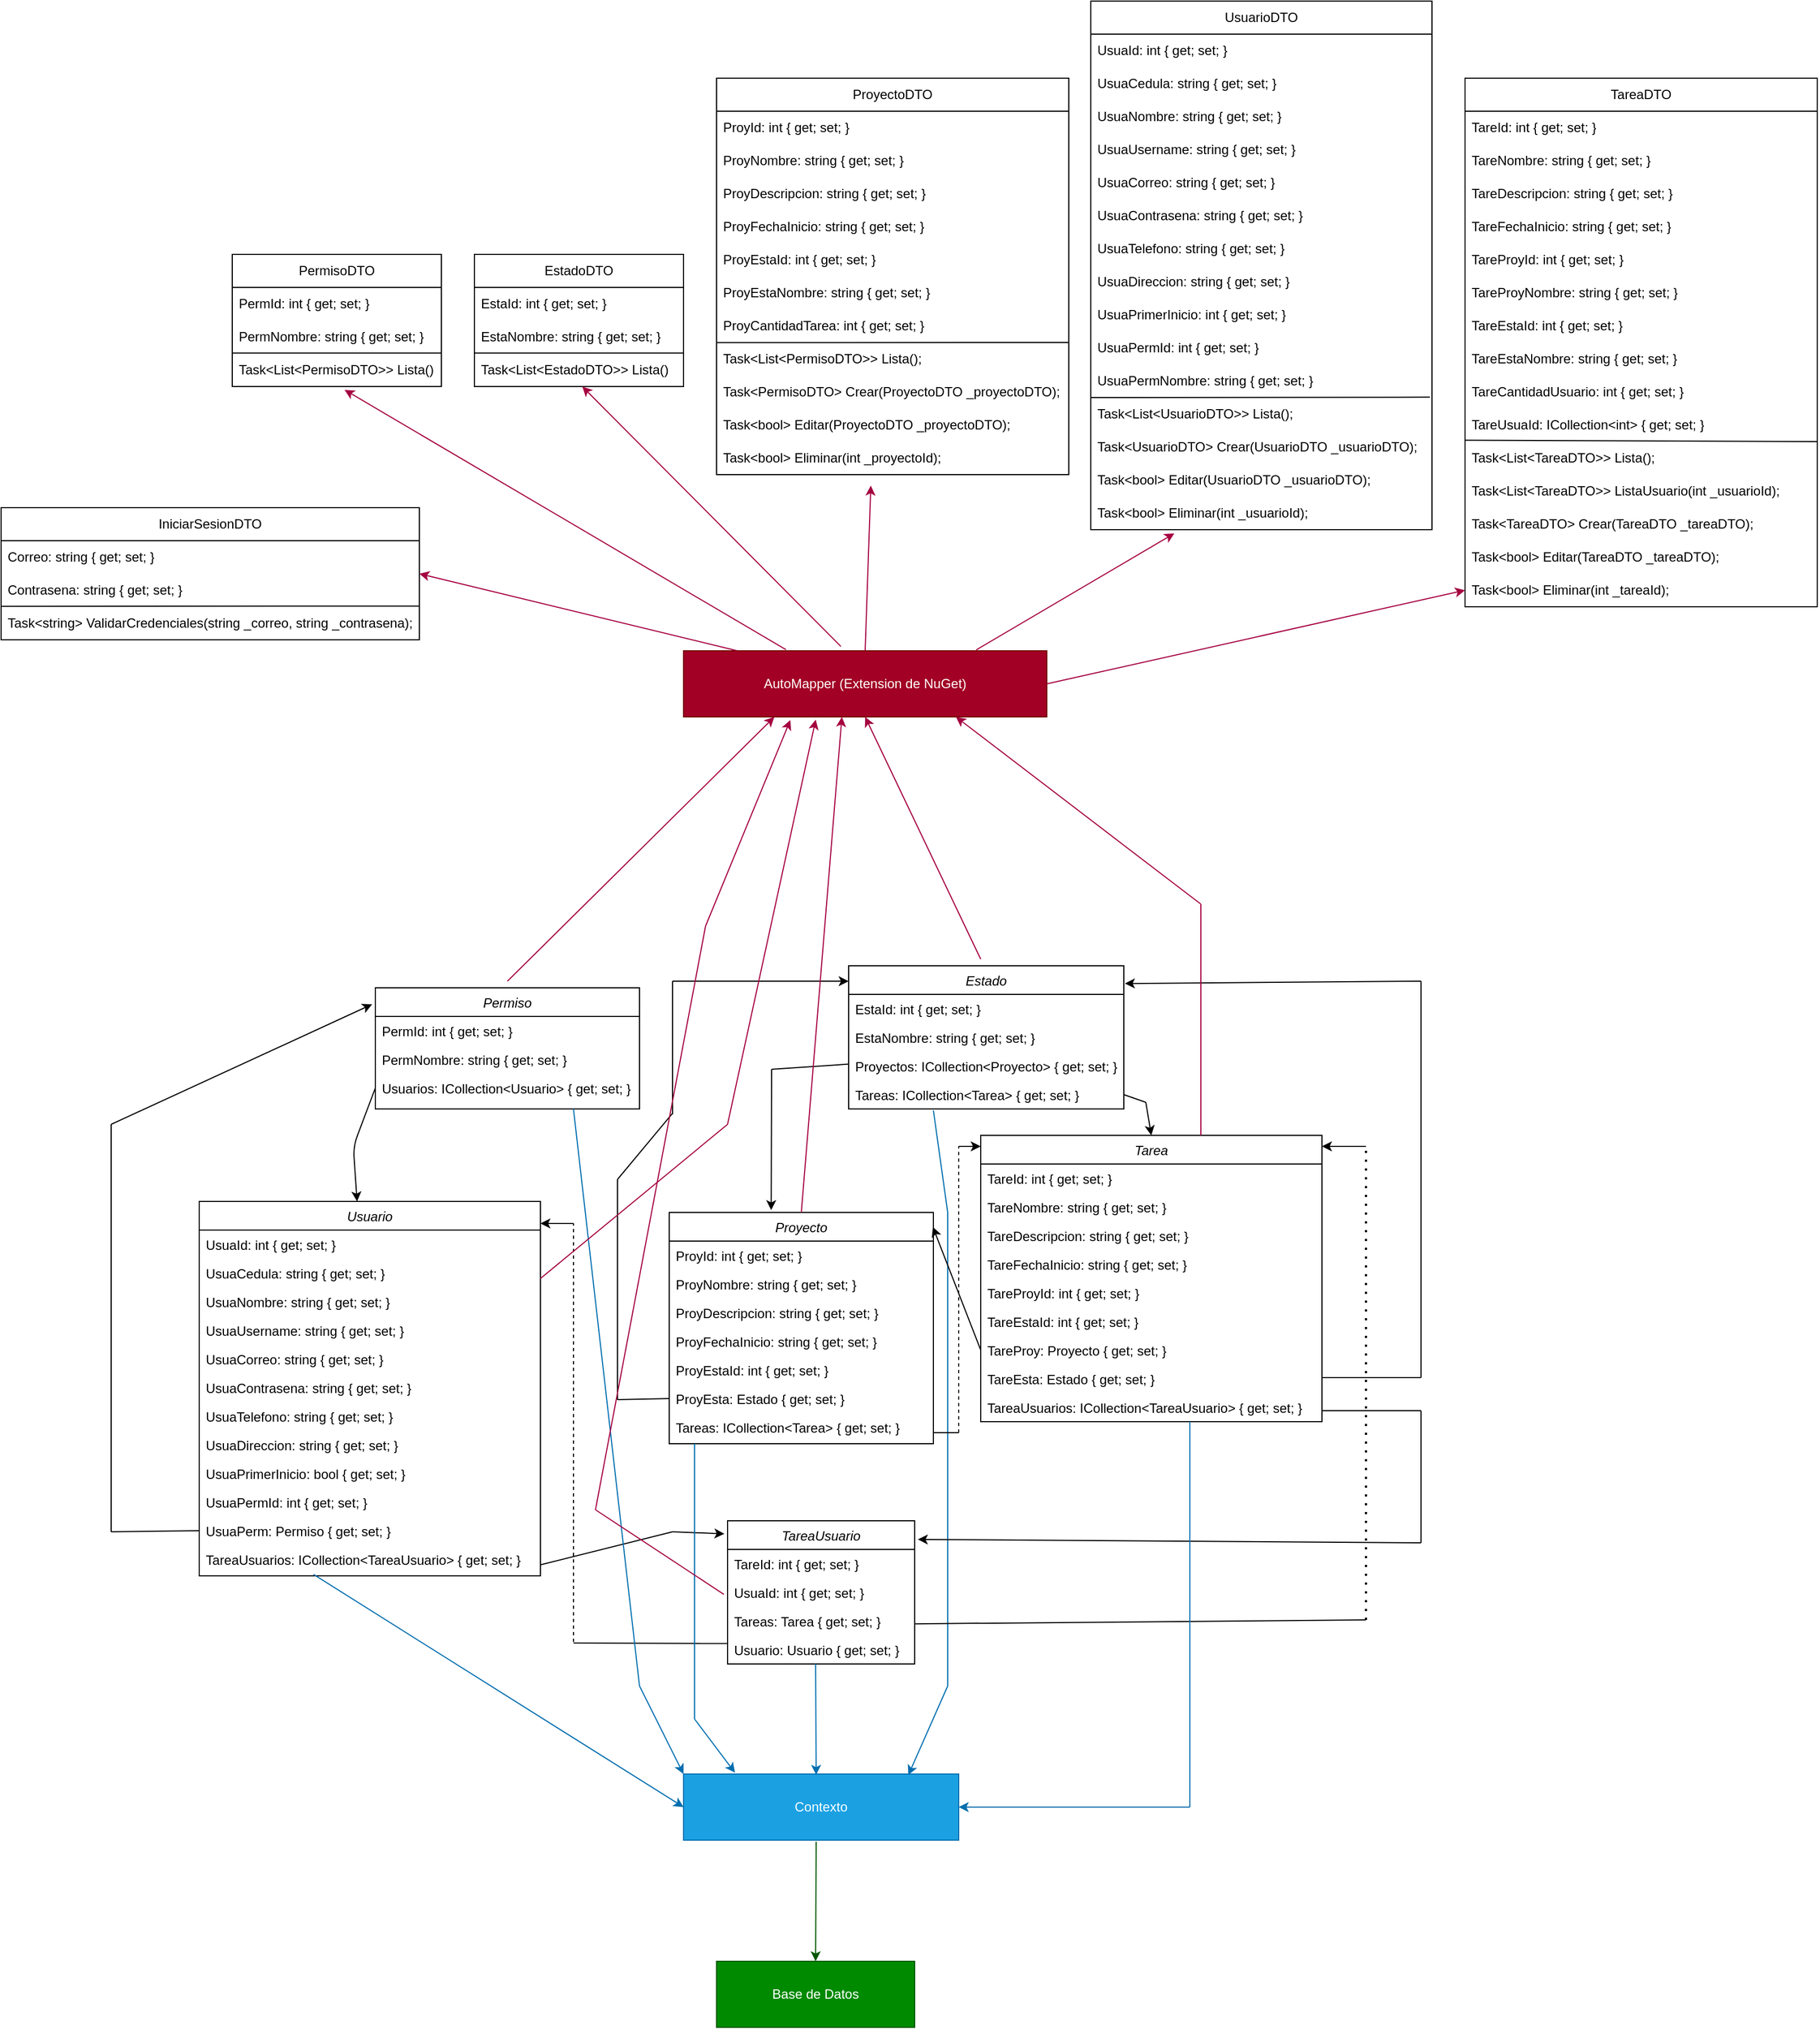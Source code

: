 <mxfile>
    <diagram id="C5RBs43oDa-KdzZeNtuy" name="Page-1">
        <mxGraphModel dx="2417" dy="2743" grid="1" gridSize="10" guides="1" tooltips="1" connect="1" arrows="1" fold="1" page="1" pageScale="1" pageWidth="827" pageHeight="1169" math="0" shadow="0">
            <root>
                <mxCell id="WIyWlLk6GJQsqaUBKTNV-0"/>
                <mxCell id="WIyWlLk6GJQsqaUBKTNV-1" parent="WIyWlLk6GJQsqaUBKTNV-0"/>
                <mxCell id="zkfFHV4jXpPFQw0GAbJ--0" value="Usuario" style="swimlane;fontStyle=2;align=center;verticalAlign=top;childLayout=stackLayout;horizontal=1;startSize=26;horizontalStack=0;resizeParent=1;resizeLast=0;collapsible=1;marginBottom=0;rounded=0;shadow=0;strokeWidth=1;" parent="WIyWlLk6GJQsqaUBKTNV-1" vertex="1">
                    <mxGeometry x="160" y="110" width="310" height="340" as="geometry">
                        <mxRectangle x="230" y="140" width="160" height="26" as="alternateBounds"/>
                    </mxGeometry>
                </mxCell>
                <mxCell id="zkfFHV4jXpPFQw0GAbJ--1" value="UsuaId: int { get; set; }" style="text;align=left;verticalAlign=top;spacingLeft=4;spacingRight=4;overflow=hidden;rotatable=0;points=[[0,0.5],[1,0.5]];portConstraint=eastwest;" parent="zkfFHV4jXpPFQw0GAbJ--0" vertex="1">
                    <mxGeometry y="26" width="310" height="26" as="geometry"/>
                </mxCell>
                <mxCell id="zkfFHV4jXpPFQw0GAbJ--3" value="UsuaCedula: string { get; set; }" style="text;align=left;verticalAlign=top;spacingLeft=4;spacingRight=4;overflow=hidden;rotatable=0;points=[[0,0.5],[1,0.5]];portConstraint=eastwest;rounded=0;shadow=0;html=0;" parent="zkfFHV4jXpPFQw0GAbJ--0" vertex="1">
                    <mxGeometry y="52" width="310" height="26" as="geometry"/>
                </mxCell>
                <mxCell id="zkfFHV4jXpPFQw0GAbJ--2" value="UsuaNombre: string { get; set; }" style="text;align=left;verticalAlign=top;spacingLeft=4;spacingRight=4;overflow=hidden;rotatable=0;points=[[0,0.5],[1,0.5]];portConstraint=eastwest;rounded=0;shadow=0;html=0;" parent="zkfFHV4jXpPFQw0GAbJ--0" vertex="1">
                    <mxGeometry y="78" width="310" height="26" as="geometry"/>
                </mxCell>
                <mxCell id="cgfLAunjBl5AqcfW7Ivh-0" value="UsuaUsername: string { get; set; }" style="text;align=left;verticalAlign=top;spacingLeft=4;spacingRight=4;overflow=hidden;rotatable=0;points=[[0,0.5],[1,0.5]];portConstraint=eastwest;rounded=0;shadow=0;html=0;" parent="zkfFHV4jXpPFQw0GAbJ--0" vertex="1">
                    <mxGeometry y="104" width="310" height="26" as="geometry"/>
                </mxCell>
                <mxCell id="cgfLAunjBl5AqcfW7Ivh-1" value="UsuaCorreo: string { get; set; }" style="text;align=left;verticalAlign=top;spacingLeft=4;spacingRight=4;overflow=hidden;rotatable=0;points=[[0,0.5],[1,0.5]];portConstraint=eastwest;rounded=0;shadow=0;html=0;" parent="zkfFHV4jXpPFQw0GAbJ--0" vertex="1">
                    <mxGeometry y="130" width="310" height="26" as="geometry"/>
                </mxCell>
                <mxCell id="cgfLAunjBl5AqcfW7Ivh-2" value="UsuaContrasena: string { get; set; }" style="text;align=left;verticalAlign=top;spacingLeft=4;spacingRight=4;overflow=hidden;rotatable=0;points=[[0,0.5],[1,0.5]];portConstraint=eastwest;rounded=0;shadow=0;html=0;" parent="zkfFHV4jXpPFQw0GAbJ--0" vertex="1">
                    <mxGeometry y="156" width="310" height="26" as="geometry"/>
                </mxCell>
                <mxCell id="cgfLAunjBl5AqcfW7Ivh-3" value="UsuaTelefono: string { get; set; }" style="text;align=left;verticalAlign=top;spacingLeft=4;spacingRight=4;overflow=hidden;rotatable=0;points=[[0,0.5],[1,0.5]];portConstraint=eastwest;rounded=0;shadow=0;html=0;" parent="zkfFHV4jXpPFQw0GAbJ--0" vertex="1">
                    <mxGeometry y="182" width="310" height="26" as="geometry"/>
                </mxCell>
                <mxCell id="cgfLAunjBl5AqcfW7Ivh-4" value="UsuaDireccion: string { get; set; }" style="text;align=left;verticalAlign=top;spacingLeft=4;spacingRight=4;overflow=hidden;rotatable=0;points=[[0,0.5],[1,0.5]];portConstraint=eastwest;rounded=0;shadow=0;html=0;" parent="zkfFHV4jXpPFQw0GAbJ--0" vertex="1">
                    <mxGeometry y="208" width="310" height="26" as="geometry"/>
                </mxCell>
                <mxCell id="cgfLAunjBl5AqcfW7Ivh-5" value="UsuaPrimerInicio: bool { get; set; }" style="text;align=left;verticalAlign=top;spacingLeft=4;spacingRight=4;overflow=hidden;rotatable=0;points=[[0,0.5],[1,0.5]];portConstraint=eastwest;rounded=0;shadow=0;html=0;" parent="zkfFHV4jXpPFQw0GAbJ--0" vertex="1">
                    <mxGeometry y="234" width="310" height="26" as="geometry"/>
                </mxCell>
                <mxCell id="cgfLAunjBl5AqcfW7Ivh-6" value="UsuaPermId: int { get; set; }" style="text;align=left;verticalAlign=top;spacingLeft=4;spacingRight=4;overflow=hidden;rotatable=0;points=[[0,0.5],[1,0.5]];portConstraint=eastwest;rounded=0;shadow=0;html=0;" parent="zkfFHV4jXpPFQw0GAbJ--0" vertex="1">
                    <mxGeometry y="260" width="310" height="26" as="geometry"/>
                </mxCell>
                <mxCell id="cgfLAunjBl5AqcfW7Ivh-7" value="UsuaPerm: Permiso { get; set; }" style="text;align=left;verticalAlign=top;spacingLeft=4;spacingRight=4;overflow=hidden;rotatable=0;points=[[0,0.5],[1,0.5]];portConstraint=eastwest;rounded=0;shadow=0;html=0;" parent="zkfFHV4jXpPFQw0GAbJ--0" vertex="1">
                    <mxGeometry y="286" width="310" height="26" as="geometry"/>
                </mxCell>
                <mxCell id="cgfLAunjBl5AqcfW7Ivh-8" value="TareaUsuarios: ICollection&lt;TareaUsuario&gt; { get; set; }" style="text;align=left;verticalAlign=top;spacingLeft=4;spacingRight=4;overflow=hidden;rotatable=0;points=[[0,0.5],[1,0.5]];portConstraint=eastwest;rounded=0;shadow=0;html=0;" parent="zkfFHV4jXpPFQw0GAbJ--0" vertex="1">
                    <mxGeometry y="312" width="310" height="26" as="geometry"/>
                </mxCell>
                <mxCell id="cgfLAunjBl5AqcfW7Ivh-11" value="Permiso" style="swimlane;fontStyle=2;align=center;verticalAlign=top;childLayout=stackLayout;horizontal=1;startSize=26;horizontalStack=0;resizeParent=1;resizeLast=0;collapsible=1;marginBottom=0;rounded=0;shadow=0;strokeWidth=1;" parent="WIyWlLk6GJQsqaUBKTNV-1" vertex="1">
                    <mxGeometry x="320" y="-84" width="240" height="110" as="geometry">
                        <mxRectangle x="230" y="140" width="160" height="26" as="alternateBounds"/>
                    </mxGeometry>
                </mxCell>
                <mxCell id="cgfLAunjBl5AqcfW7Ivh-12" value="PermId: int { get; set; }" style="text;align=left;verticalAlign=top;spacingLeft=4;spacingRight=4;overflow=hidden;rotatable=0;points=[[0,0.5],[1,0.5]];portConstraint=eastwest;" parent="cgfLAunjBl5AqcfW7Ivh-11" vertex="1">
                    <mxGeometry y="26" width="240" height="26" as="geometry"/>
                </mxCell>
                <mxCell id="cgfLAunjBl5AqcfW7Ivh-14" value="PermNombre: string { get; set; }" style="text;align=left;verticalAlign=top;spacingLeft=4;spacingRight=4;overflow=hidden;rotatable=0;points=[[0,0.5],[1,0.5]];portConstraint=eastwest;rounded=0;shadow=0;html=0;" parent="cgfLAunjBl5AqcfW7Ivh-11" vertex="1">
                    <mxGeometry y="52" width="240" height="26" as="geometry"/>
                </mxCell>
                <mxCell id="cgfLAunjBl5AqcfW7Ivh-43" value="Usuarios: ICollection&lt;Usuario&gt; { get; set; }" style="text;align=left;verticalAlign=top;spacingLeft=4;spacingRight=4;overflow=hidden;rotatable=0;points=[[0,0.5],[1,0.5]];portConstraint=eastwest;rounded=0;shadow=0;html=0;" parent="cgfLAunjBl5AqcfW7Ivh-11" vertex="1">
                    <mxGeometry y="78" width="240" height="26" as="geometry"/>
                </mxCell>
                <mxCell id="cgfLAunjBl5AqcfW7Ivh-39" value="Estado&#10;" style="swimlane;fontStyle=2;align=center;verticalAlign=top;childLayout=stackLayout;horizontal=1;startSize=26;horizontalStack=0;resizeParent=1;resizeLast=0;collapsible=1;marginBottom=0;rounded=0;shadow=0;strokeWidth=1;" parent="WIyWlLk6GJQsqaUBKTNV-1" vertex="1">
                    <mxGeometry x="750" y="-104" width="250" height="130" as="geometry">
                        <mxRectangle x="230" y="140" width="160" height="26" as="alternateBounds"/>
                    </mxGeometry>
                </mxCell>
                <mxCell id="cgfLAunjBl5AqcfW7Ivh-40" value="EstaId: int { get; set; }" style="text;align=left;verticalAlign=top;spacingLeft=4;spacingRight=4;overflow=hidden;rotatable=0;points=[[0,0.5],[1,0.5]];portConstraint=eastwest;" parent="cgfLAunjBl5AqcfW7Ivh-39" vertex="1">
                    <mxGeometry y="26" width="250" height="26" as="geometry"/>
                </mxCell>
                <mxCell id="cgfLAunjBl5AqcfW7Ivh-41" value="EstaNombre: string { get; set; }" style="text;align=left;verticalAlign=top;spacingLeft=4;spacingRight=4;overflow=hidden;rotatable=0;points=[[0,0.5],[1,0.5]];portConstraint=eastwest;rounded=0;shadow=0;html=0;" parent="cgfLAunjBl5AqcfW7Ivh-39" vertex="1">
                    <mxGeometry y="52" width="250" height="26" as="geometry"/>
                </mxCell>
                <mxCell id="cgfLAunjBl5AqcfW7Ivh-44" value="Proyectos: ICollection&lt;Proyecto&gt; { get; set; }" style="text;align=left;verticalAlign=top;spacingLeft=4;spacingRight=4;overflow=hidden;rotatable=0;points=[[0,0.5],[1,0.5]];portConstraint=eastwest;rounded=0;shadow=0;html=0;" parent="cgfLAunjBl5AqcfW7Ivh-39" vertex="1">
                    <mxGeometry y="78" width="250" height="26" as="geometry"/>
                </mxCell>
                <mxCell id="cgfLAunjBl5AqcfW7Ivh-45" value="Tareas: ICollection&lt;Tarea&gt; { get; set; }" style="text;align=left;verticalAlign=top;spacingLeft=4;spacingRight=4;overflow=hidden;rotatable=0;points=[[0,0.5],[1,0.5]];portConstraint=eastwest;rounded=0;shadow=0;html=0;" parent="cgfLAunjBl5AqcfW7Ivh-39" vertex="1">
                    <mxGeometry y="104" width="250" height="26" as="geometry"/>
                </mxCell>
                <mxCell id="cgfLAunjBl5AqcfW7Ivh-46" value="Proyecto" style="swimlane;fontStyle=2;align=center;verticalAlign=top;childLayout=stackLayout;horizontal=1;startSize=26;horizontalStack=0;resizeParent=1;resizeLast=0;collapsible=1;marginBottom=0;rounded=0;shadow=0;strokeWidth=1;" parent="WIyWlLk6GJQsqaUBKTNV-1" vertex="1">
                    <mxGeometry x="587" y="120" width="240" height="210" as="geometry">
                        <mxRectangle x="230" y="140" width="160" height="26" as="alternateBounds"/>
                    </mxGeometry>
                </mxCell>
                <mxCell id="57" value="" style="endArrow=none;html=1;fillColor=#1ba1e2;strokeColor=#006EAF;" edge="1" parent="cgfLAunjBl5AqcfW7Ivh-46">
                    <mxGeometry width="50" height="50" relative="1" as="geometry">
                        <mxPoint x="253" y="430" as="sourcePoint"/>
                        <mxPoint x="253" as="targetPoint"/>
                    </mxGeometry>
                </mxCell>
                <mxCell id="cgfLAunjBl5AqcfW7Ivh-47" value="ProyId: int { get; set; }" style="text;align=left;verticalAlign=top;spacingLeft=4;spacingRight=4;overflow=hidden;rotatable=0;points=[[0,0.5],[1,0.5]];portConstraint=eastwest;" parent="cgfLAunjBl5AqcfW7Ivh-46" vertex="1">
                    <mxGeometry y="26" width="240" height="26" as="geometry"/>
                </mxCell>
                <mxCell id="cgfLAunjBl5AqcfW7Ivh-48" value="ProyNombre: string { get; set; }" style="text;align=left;verticalAlign=top;spacingLeft=4;spacingRight=4;overflow=hidden;rotatable=0;points=[[0,0.5],[1,0.5]];portConstraint=eastwest;rounded=0;shadow=0;html=0;" parent="cgfLAunjBl5AqcfW7Ivh-46" vertex="1">
                    <mxGeometry y="52" width="240" height="26" as="geometry"/>
                </mxCell>
                <mxCell id="cgfLAunjBl5AqcfW7Ivh-49" value="ProyDescripcion: string { get; set; }" style="text;align=left;verticalAlign=top;spacingLeft=4;spacingRight=4;overflow=hidden;rotatable=0;points=[[0,0.5],[1,0.5]];portConstraint=eastwest;rounded=0;shadow=0;html=0;" parent="cgfLAunjBl5AqcfW7Ivh-46" vertex="1">
                    <mxGeometry y="78" width="240" height="26" as="geometry"/>
                </mxCell>
                <mxCell id="cgfLAunjBl5AqcfW7Ivh-50" value="ProyFechaInicio: string { get; set; }" style="text;align=left;verticalAlign=top;spacingLeft=4;spacingRight=4;overflow=hidden;rotatable=0;points=[[0,0.5],[1,0.5]];portConstraint=eastwest;rounded=0;shadow=0;html=0;" parent="cgfLAunjBl5AqcfW7Ivh-46" vertex="1">
                    <mxGeometry y="104" width="240" height="26" as="geometry"/>
                </mxCell>
                <mxCell id="cgfLAunjBl5AqcfW7Ivh-51" value="ProyEstaId: int { get; set; }" style="text;align=left;verticalAlign=top;spacingLeft=4;spacingRight=4;overflow=hidden;rotatable=0;points=[[0,0.5],[1,0.5]];portConstraint=eastwest;rounded=0;shadow=0;html=0;" parent="cgfLAunjBl5AqcfW7Ivh-46" vertex="1">
                    <mxGeometry y="130" width="240" height="26" as="geometry"/>
                </mxCell>
                <mxCell id="cgfLAunjBl5AqcfW7Ivh-60" value="ProyEsta: Estado { get; set; }" style="text;align=left;verticalAlign=top;spacingLeft=4;spacingRight=4;overflow=hidden;rotatable=0;points=[[0,0.5],[1,0.5]];portConstraint=eastwest;rounded=0;shadow=0;html=0;" parent="cgfLAunjBl5AqcfW7Ivh-46" vertex="1">
                    <mxGeometry y="156" width="240" height="26" as="geometry"/>
                </mxCell>
                <mxCell id="cgfLAunjBl5AqcfW7Ivh-61" value="Tareas: ICollection&lt;Tarea&gt; { get; set; }" style="text;align=left;verticalAlign=top;spacingLeft=4;spacingRight=4;overflow=hidden;rotatable=0;points=[[0,0.5],[1,0.5]];portConstraint=eastwest;rounded=0;shadow=0;html=0;" parent="cgfLAunjBl5AqcfW7Ivh-46" vertex="1">
                    <mxGeometry y="182" width="240" height="26" as="geometry"/>
                </mxCell>
                <mxCell id="cgfLAunjBl5AqcfW7Ivh-62" value="Tarea" style="swimlane;fontStyle=2;align=center;verticalAlign=top;childLayout=stackLayout;horizontal=1;startSize=26;horizontalStack=0;resizeParent=1;resizeLast=0;collapsible=1;marginBottom=0;rounded=0;shadow=0;strokeWidth=1;" parent="WIyWlLk6GJQsqaUBKTNV-1" vertex="1">
                    <mxGeometry x="870" y="50" width="310" height="260" as="geometry">
                        <mxRectangle x="230" y="140" width="160" height="26" as="alternateBounds"/>
                    </mxGeometry>
                </mxCell>
                <mxCell id="cgfLAunjBl5AqcfW7Ivh-63" value="TareId: int { get; set; }" style="text;align=left;verticalAlign=top;spacingLeft=4;spacingRight=4;overflow=hidden;rotatable=0;points=[[0,0.5],[1,0.5]];portConstraint=eastwest;" parent="cgfLAunjBl5AqcfW7Ivh-62" vertex="1">
                    <mxGeometry y="26" width="310" height="26" as="geometry"/>
                </mxCell>
                <mxCell id="cgfLAunjBl5AqcfW7Ivh-64" value="TareNombre: string { get; set; }" style="text;align=left;verticalAlign=top;spacingLeft=4;spacingRight=4;overflow=hidden;rotatable=0;points=[[0,0.5],[1,0.5]];portConstraint=eastwest;rounded=0;shadow=0;html=0;" parent="cgfLAunjBl5AqcfW7Ivh-62" vertex="1">
                    <mxGeometry y="52" width="310" height="26" as="geometry"/>
                </mxCell>
                <mxCell id="cgfLAunjBl5AqcfW7Ivh-65" value="TareDescripcion: string { get; set; }" style="text;align=left;verticalAlign=top;spacingLeft=4;spacingRight=4;overflow=hidden;rotatable=0;points=[[0,0.5],[1,0.5]];portConstraint=eastwest;rounded=0;shadow=0;html=0;" parent="cgfLAunjBl5AqcfW7Ivh-62" vertex="1">
                    <mxGeometry y="78" width="310" height="26" as="geometry"/>
                </mxCell>
                <mxCell id="cgfLAunjBl5AqcfW7Ivh-66" value="TareFechaInicio: string { get; set; }" style="text;align=left;verticalAlign=top;spacingLeft=4;spacingRight=4;overflow=hidden;rotatable=0;points=[[0,0.5],[1,0.5]];portConstraint=eastwest;rounded=0;shadow=0;html=0;" parent="cgfLAunjBl5AqcfW7Ivh-62" vertex="1">
                    <mxGeometry y="104" width="310" height="26" as="geometry"/>
                </mxCell>
                <mxCell id="cgfLAunjBl5AqcfW7Ivh-78" value="TareProyId: int { get; set; }" style="text;align=left;verticalAlign=top;spacingLeft=4;spacingRight=4;overflow=hidden;rotatable=0;points=[[0,0.5],[1,0.5]];portConstraint=eastwest;rounded=0;shadow=0;html=0;" parent="cgfLAunjBl5AqcfW7Ivh-62" vertex="1">
                    <mxGeometry y="130" width="310" height="26" as="geometry"/>
                </mxCell>
                <mxCell id="cgfLAunjBl5AqcfW7Ivh-67" value="TareEstaId: int { get; set; }" style="text;align=left;verticalAlign=top;spacingLeft=4;spacingRight=4;overflow=hidden;rotatable=0;points=[[0,0.5],[1,0.5]];portConstraint=eastwest;rounded=0;shadow=0;html=0;" parent="cgfLAunjBl5AqcfW7Ivh-62" vertex="1">
                    <mxGeometry y="156" width="310" height="26" as="geometry"/>
                </mxCell>
                <mxCell id="cgfLAunjBl5AqcfW7Ivh-68" value="TareProy: Proyecto { get; set; }" style="text;align=left;verticalAlign=top;spacingLeft=4;spacingRight=4;overflow=hidden;rotatable=0;points=[[0,0.5],[1,0.5]];portConstraint=eastwest;rounded=0;shadow=0;html=0;" parent="cgfLAunjBl5AqcfW7Ivh-62" vertex="1">
                    <mxGeometry y="182" width="310" height="26" as="geometry"/>
                </mxCell>
                <mxCell id="cgfLAunjBl5AqcfW7Ivh-79" value="TareEsta: Estado { get; set; }" style="text;align=left;verticalAlign=top;spacingLeft=4;spacingRight=4;overflow=hidden;rotatable=0;points=[[0,0.5],[1,0.5]];portConstraint=eastwest;rounded=0;shadow=0;html=0;" parent="cgfLAunjBl5AqcfW7Ivh-62" vertex="1">
                    <mxGeometry y="208" width="310" height="26" as="geometry"/>
                </mxCell>
                <mxCell id="cgfLAunjBl5AqcfW7Ivh-69" value="TareaUsuarios: ICollection&lt;TareaUsuario&gt; { get; set; }" style="text;align=left;verticalAlign=top;spacingLeft=4;spacingRight=4;overflow=hidden;rotatable=0;points=[[0,0.5],[1,0.5]];portConstraint=eastwest;rounded=0;shadow=0;html=0;" parent="cgfLAunjBl5AqcfW7Ivh-62" vertex="1">
                    <mxGeometry y="234" width="310" height="26" as="geometry"/>
                </mxCell>
                <mxCell id="0" value="TareaUsuario" style="swimlane;fontStyle=2;align=center;verticalAlign=top;childLayout=stackLayout;horizontal=1;startSize=26;horizontalStack=0;resizeParent=1;resizeLast=0;collapsible=1;marginBottom=0;rounded=0;shadow=0;strokeWidth=1;" parent="WIyWlLk6GJQsqaUBKTNV-1" vertex="1">
                    <mxGeometry x="640" y="400" width="170" height="130" as="geometry">
                        <mxRectangle x="230" y="140" width="160" height="26" as="alternateBounds"/>
                    </mxGeometry>
                </mxCell>
                <mxCell id="1" value="TareId: int { get; set; }" style="text;align=left;verticalAlign=top;spacingLeft=4;spacingRight=4;overflow=hidden;rotatable=0;points=[[0,0.5],[1,0.5]];portConstraint=eastwest;" parent="0" vertex="1">
                    <mxGeometry y="26" width="170" height="26" as="geometry"/>
                </mxCell>
                <mxCell id="2" value="UsuaId: int { get; set; }" style="text;align=left;verticalAlign=top;spacingLeft=4;spacingRight=4;overflow=hidden;rotatable=0;points=[[0,0.5],[1,0.5]];portConstraint=eastwest;rounded=0;shadow=0;html=0;" parent="0" vertex="1">
                    <mxGeometry y="52" width="170" height="26" as="geometry"/>
                </mxCell>
                <mxCell id="3" value="Tareas: Tarea { get; set; }" style="text;align=left;verticalAlign=top;spacingLeft=4;spacingRight=4;overflow=hidden;rotatable=0;points=[[0,0.5],[1,0.5]];portConstraint=eastwest;rounded=0;shadow=0;html=0;" parent="0" vertex="1">
                    <mxGeometry y="78" width="170" height="26" as="geometry"/>
                </mxCell>
                <mxCell id="4" value="Usuario: Usuario { get; set; }" style="text;align=left;verticalAlign=top;spacingLeft=4;spacingRight=4;overflow=hidden;rotatable=0;points=[[0,0.5],[1,0.5]];portConstraint=eastwest;rounded=0;shadow=0;html=0;" parent="0" vertex="1">
                    <mxGeometry y="104" width="170" height="26" as="geometry"/>
                </mxCell>
                <mxCell id="6" value="Contexto" style="rounded=0;whiteSpace=wrap;html=1;fillColor=#1ba1e2;fontColor=#ffffff;strokeColor=#006EAF;" vertex="1" parent="WIyWlLk6GJQsqaUBKTNV-1">
                    <mxGeometry x="600" y="630" width="250" height="60" as="geometry"/>
                </mxCell>
                <mxCell id="8" style="edgeStyle=none;html=1;entryX=-0.012;entryY=0.136;entryDx=0;entryDy=0;entryPerimeter=0;" edge="1" parent="WIyWlLk6GJQsqaUBKTNV-1" target="cgfLAunjBl5AqcfW7Ivh-11">
                    <mxGeometry relative="1" as="geometry">
                        <mxPoint x="90" y="409" as="targetPoint"/>
                        <mxPoint x="80" y="40" as="sourcePoint"/>
                    </mxGeometry>
                </mxCell>
                <mxCell id="9" value="" style="endArrow=none;html=1;" edge="1" parent="WIyWlLk6GJQsqaUBKTNV-1">
                    <mxGeometry width="50" height="50" relative="1" as="geometry">
                        <mxPoint x="80" y="410" as="sourcePoint"/>
                        <mxPoint x="80" y="40" as="targetPoint"/>
                    </mxGeometry>
                </mxCell>
                <mxCell id="10" value="" style="endArrow=none;html=1;entryX=0;entryY=0.5;entryDx=0;entryDy=0;" edge="1" parent="WIyWlLk6GJQsqaUBKTNV-1" target="cgfLAunjBl5AqcfW7Ivh-7">
                    <mxGeometry width="50" height="50" relative="1" as="geometry">
                        <mxPoint x="80" y="410" as="sourcePoint"/>
                        <mxPoint x="130" y="360" as="targetPoint"/>
                    </mxGeometry>
                </mxCell>
                <mxCell id="13" value="" style="endArrow=classic;html=1;" edge="1" parent="WIyWlLk6GJQsqaUBKTNV-1" target="zkfFHV4jXpPFQw0GAbJ--0">
                    <mxGeometry width="50" height="50" relative="1" as="geometry">
                        <mxPoint x="320" y="7" as="sourcePoint"/>
                        <mxPoint x="300" y="110" as="targetPoint"/>
                        <Array as="points">
                            <mxPoint x="300" y="60"/>
                        </Array>
                    </mxGeometry>
                </mxCell>
                <mxCell id="15" value="" style="endArrow=none;html=1;entryX=0;entryY=0.5;entryDx=0;entryDy=0;" edge="1" parent="WIyWlLk6GJQsqaUBKTNV-1" target="cgfLAunjBl5AqcfW7Ivh-60">
                    <mxGeometry width="50" height="50" relative="1" as="geometry">
                        <mxPoint x="540" y="290" as="sourcePoint"/>
                        <mxPoint x="580" y="290" as="targetPoint"/>
                    </mxGeometry>
                </mxCell>
                <mxCell id="16" value="" style="endArrow=none;html=1;" edge="1" parent="WIyWlLk6GJQsqaUBKTNV-1">
                    <mxGeometry width="50" height="50" relative="1" as="geometry">
                        <mxPoint x="540" y="290" as="sourcePoint"/>
                        <mxPoint x="540" y="90" as="targetPoint"/>
                    </mxGeometry>
                </mxCell>
                <mxCell id="17" value="" style="endArrow=none;html=1;" edge="1" parent="WIyWlLk6GJQsqaUBKTNV-1">
                    <mxGeometry width="50" height="50" relative="1" as="geometry">
                        <mxPoint x="540" y="90" as="sourcePoint"/>
                        <mxPoint x="590" y="30" as="targetPoint"/>
                    </mxGeometry>
                </mxCell>
                <mxCell id="18" value="" style="endArrow=none;html=1;" edge="1" parent="WIyWlLk6GJQsqaUBKTNV-1">
                    <mxGeometry width="50" height="50" relative="1" as="geometry">
                        <mxPoint x="590" y="31" as="sourcePoint"/>
                        <mxPoint x="590" y="-90" as="targetPoint"/>
                    </mxGeometry>
                </mxCell>
                <mxCell id="19" value="" style="endArrow=classic;html=1;entryX=0;entryY=0.108;entryDx=0;entryDy=0;entryPerimeter=0;" edge="1" parent="WIyWlLk6GJQsqaUBKTNV-1" target="cgfLAunjBl5AqcfW7Ivh-39">
                    <mxGeometry width="50" height="50" relative="1" as="geometry">
                        <mxPoint x="590" y="-90" as="sourcePoint"/>
                        <mxPoint x="650" y="-140" as="targetPoint"/>
                    </mxGeometry>
                </mxCell>
                <mxCell id="20" value="" style="endArrow=none;html=1;entryX=0.001;entryY=0.433;entryDx=0;entryDy=0;entryPerimeter=0;" edge="1" parent="WIyWlLk6GJQsqaUBKTNV-1" target="cgfLAunjBl5AqcfW7Ivh-44">
                    <mxGeometry width="50" height="50" relative="1" as="geometry">
                        <mxPoint x="680" y="-10" as="sourcePoint"/>
                        <mxPoint x="640" y="-10" as="targetPoint"/>
                    </mxGeometry>
                </mxCell>
                <mxCell id="22" value="" style="endArrow=classic;html=1;entryX=0.386;entryY=-0.01;entryDx=0;entryDy=0;entryPerimeter=0;" edge="1" parent="WIyWlLk6GJQsqaUBKTNV-1" target="cgfLAunjBl5AqcfW7Ivh-46">
                    <mxGeometry width="50" height="50" relative="1" as="geometry">
                        <mxPoint x="680" y="-10" as="sourcePoint"/>
                        <mxPoint x="610" y="110" as="targetPoint"/>
                    </mxGeometry>
                </mxCell>
                <mxCell id="23" value="" style="endArrow=none;html=1;" edge="1" parent="WIyWlLk6GJQsqaUBKTNV-1">
                    <mxGeometry width="50" height="50" relative="1" as="geometry">
                        <mxPoint x="1180" y="270" as="sourcePoint"/>
                        <mxPoint x="1270" y="270" as="targetPoint"/>
                    </mxGeometry>
                </mxCell>
                <mxCell id="24" value="" style="endArrow=none;html=1;" edge="1" parent="WIyWlLk6GJQsqaUBKTNV-1">
                    <mxGeometry width="50" height="50" relative="1" as="geometry">
                        <mxPoint x="1270" y="270" as="sourcePoint"/>
                        <mxPoint x="1270" y="-90" as="targetPoint"/>
                    </mxGeometry>
                </mxCell>
                <mxCell id="25" value="" style="endArrow=classic;html=1;entryX=1.004;entryY=0.124;entryDx=0;entryDy=0;entryPerimeter=0;" edge="1" parent="WIyWlLk6GJQsqaUBKTNV-1" target="cgfLAunjBl5AqcfW7Ivh-39">
                    <mxGeometry width="50" height="50" relative="1" as="geometry">
                        <mxPoint x="1270" y="-90" as="sourcePoint"/>
                        <mxPoint x="1110" y="-120" as="targetPoint"/>
                    </mxGeometry>
                </mxCell>
                <mxCell id="27" style="edgeStyle=none;html=1;entryX=0.5;entryY=0;entryDx=0;entryDy=0;" edge="1" parent="WIyWlLk6GJQsqaUBKTNV-1" target="cgfLAunjBl5AqcfW7Ivh-62">
                    <mxGeometry relative="1" as="geometry">
                        <mxPoint x="1020" y="20" as="sourcePoint"/>
                    </mxGeometry>
                </mxCell>
                <mxCell id="30" value="" style="endArrow=none;html=1;" edge="1" parent="WIyWlLk6GJQsqaUBKTNV-1">
                    <mxGeometry width="50" height="50" relative="1" as="geometry">
                        <mxPoint x="1180" y="300" as="sourcePoint"/>
                        <mxPoint x="1270" y="300" as="targetPoint"/>
                    </mxGeometry>
                </mxCell>
                <mxCell id="32" value="" style="endArrow=none;html=1;" edge="1" parent="WIyWlLk6GJQsqaUBKTNV-1">
                    <mxGeometry width="50" height="50" relative="1" as="geometry">
                        <mxPoint x="1270" y="420" as="sourcePoint"/>
                        <mxPoint x="1270" y="300" as="targetPoint"/>
                    </mxGeometry>
                </mxCell>
                <mxCell id="33" value="" style="endArrow=classic;html=1;entryX=1.017;entryY=0.13;entryDx=0;entryDy=0;entryPerimeter=0;" edge="1" parent="WIyWlLk6GJQsqaUBKTNV-1" target="0">
                    <mxGeometry width="50" height="50" relative="1" as="geometry">
                        <mxPoint x="1270" y="420" as="sourcePoint"/>
                        <mxPoint x="1090" y="420" as="targetPoint"/>
                    </mxGeometry>
                </mxCell>
                <mxCell id="34" value="" style="endArrow=classic;html=1;exitX=0;exitY=0.5;exitDx=0;exitDy=0;entryX=0.998;entryY=0.063;entryDx=0;entryDy=0;entryPerimeter=0;" edge="1" parent="WIyWlLk6GJQsqaUBKTNV-1" source="cgfLAunjBl5AqcfW7Ivh-68" target="cgfLAunjBl5AqcfW7Ivh-46">
                    <mxGeometry width="50" height="50" relative="1" as="geometry">
                        <mxPoint x="820" y="190" as="sourcePoint"/>
                        <mxPoint x="870" y="140" as="targetPoint"/>
                    </mxGeometry>
                </mxCell>
                <mxCell id="35" value="" style="endArrow=none;html=1;" edge="1" parent="WIyWlLk6GJQsqaUBKTNV-1">
                    <mxGeometry width="50" height="50" relative="1" as="geometry">
                        <mxPoint x="827" y="320" as="sourcePoint"/>
                        <mxPoint x="850" y="320" as="targetPoint"/>
                    </mxGeometry>
                </mxCell>
                <mxCell id="36" value="" style="endArrow=none;dashed=1;html=1;" edge="1" parent="WIyWlLk6GJQsqaUBKTNV-1">
                    <mxGeometry width="50" height="50" relative="1" as="geometry">
                        <mxPoint x="850" y="320" as="sourcePoint"/>
                        <mxPoint x="850" y="60" as="targetPoint"/>
                    </mxGeometry>
                </mxCell>
                <mxCell id="37" value="" style="endArrow=classic;html=1;" edge="1" parent="WIyWlLk6GJQsqaUBKTNV-1">
                    <mxGeometry width="50" height="50" relative="1" as="geometry">
                        <mxPoint x="850" y="60" as="sourcePoint"/>
                        <mxPoint x="870" y="60" as="targetPoint"/>
                    </mxGeometry>
                </mxCell>
                <mxCell id="38" value="" style="endArrow=none;html=1;" edge="1" parent="WIyWlLk6GJQsqaUBKTNV-1">
                    <mxGeometry width="50" height="50" relative="1" as="geometry">
                        <mxPoint x="470" y="440" as="sourcePoint"/>
                        <mxPoint x="590" y="410" as="targetPoint"/>
                    </mxGeometry>
                </mxCell>
                <mxCell id="39" value="" style="endArrow=classic;html=1;entryX=-0.017;entryY=0.091;entryDx=0;entryDy=0;entryPerimeter=0;" edge="1" parent="WIyWlLk6GJQsqaUBKTNV-1" target="0">
                    <mxGeometry width="50" height="50" relative="1" as="geometry">
                        <mxPoint x="590" y="410" as="sourcePoint"/>
                        <mxPoint x="650" y="370" as="targetPoint"/>
                    </mxGeometry>
                </mxCell>
                <mxCell id="40" value="" style="endArrow=none;html=1;entryX=0.003;entryY=0.286;entryDx=0;entryDy=0;entryPerimeter=0;" edge="1" parent="WIyWlLk6GJQsqaUBKTNV-1" target="4">
                    <mxGeometry width="50" height="50" relative="1" as="geometry">
                        <mxPoint x="500" y="511" as="sourcePoint"/>
                        <mxPoint x="637" y="520" as="targetPoint"/>
                    </mxGeometry>
                </mxCell>
                <mxCell id="41" value="" style="endArrow=none;dashed=1;html=1;" edge="1" parent="WIyWlLk6GJQsqaUBKTNV-1">
                    <mxGeometry width="50" height="50" relative="1" as="geometry">
                        <mxPoint x="500" y="510" as="sourcePoint"/>
                        <mxPoint x="500" y="130" as="targetPoint"/>
                    </mxGeometry>
                </mxCell>
                <mxCell id="42" value="" style="endArrow=classic;html=1;" edge="1" parent="WIyWlLk6GJQsqaUBKTNV-1">
                    <mxGeometry width="50" height="50" relative="1" as="geometry">
                        <mxPoint x="500" y="130" as="sourcePoint"/>
                        <mxPoint x="470" y="130" as="targetPoint"/>
                    </mxGeometry>
                </mxCell>
                <mxCell id="43" value="" style="endArrow=none;html=1;exitX=1.001;exitY=0.599;exitDx=0;exitDy=0;exitPerimeter=0;" edge="1" parent="WIyWlLk6GJQsqaUBKTNV-1" source="3">
                    <mxGeometry width="50" height="50" relative="1" as="geometry">
                        <mxPoint x="810" y="490" as="sourcePoint"/>
                        <mxPoint x="1220" y="490" as="targetPoint"/>
                    </mxGeometry>
                </mxCell>
                <mxCell id="44" value="" style="endArrow=none;dashed=1;html=1;dashPattern=1 3;strokeWidth=2;" edge="1" parent="WIyWlLk6GJQsqaUBKTNV-1">
                    <mxGeometry width="50" height="50" relative="1" as="geometry">
                        <mxPoint x="1220" y="490" as="sourcePoint"/>
                        <mxPoint x="1220" y="60" as="targetPoint"/>
                    </mxGeometry>
                </mxCell>
                <mxCell id="45" value="" style="endArrow=classic;html=1;" edge="1" parent="WIyWlLk6GJQsqaUBKTNV-1">
                    <mxGeometry width="50" height="50" relative="1" as="geometry">
                        <mxPoint x="1220" y="60" as="sourcePoint"/>
                        <mxPoint x="1180" y="60" as="targetPoint"/>
                    </mxGeometry>
                </mxCell>
                <mxCell id="46" value="" style="endArrow=none;html=1;exitX=1;exitY=0.5;exitDx=0;exitDy=0;" edge="1" parent="WIyWlLk6GJQsqaUBKTNV-1" source="cgfLAunjBl5AqcfW7Ivh-45">
                    <mxGeometry width="50" height="50" relative="1" as="geometry">
                        <mxPoint x="1000" y="10" as="sourcePoint"/>
                        <mxPoint x="1020" y="20" as="targetPoint"/>
                    </mxGeometry>
                </mxCell>
                <mxCell id="47" value="" style="endArrow=classic;html=1;fillColor=#1ba1e2;strokeColor=#006EAF;entryX=0;entryY=0.5;entryDx=0;entryDy=0;exitX=0.335;exitY=1.028;exitDx=0;exitDy=0;exitPerimeter=0;" edge="1" parent="WIyWlLk6GJQsqaUBKTNV-1" source="cgfLAunjBl5AqcfW7Ivh-8" target="6">
                    <mxGeometry width="50" height="50" relative="1" as="geometry">
                        <mxPoint x="270" y="450" as="sourcePoint"/>
                        <mxPoint x="360" y="450" as="targetPoint"/>
                    </mxGeometry>
                </mxCell>
                <mxCell id="48" value="" style="endArrow=classic;html=1;fillColor=#1ba1e2;strokeColor=#006EAF;entryX=0.482;entryY=0.011;entryDx=0;entryDy=0;entryPerimeter=0;" edge="1" parent="WIyWlLk6GJQsqaUBKTNV-1" target="6">
                    <mxGeometry width="50" height="50" relative="1" as="geometry">
                        <mxPoint x="720" y="530" as="sourcePoint"/>
                        <mxPoint x="720" y="580" as="targetPoint"/>
                    </mxGeometry>
                </mxCell>
                <mxCell id="50" value="" style="endArrow=none;html=1;fillColor=#1ba1e2;strokeColor=#006EAF;" edge="1" parent="WIyWlLk6GJQsqaUBKTNV-1">
                    <mxGeometry width="50" height="50" relative="1" as="geometry">
                        <mxPoint x="610" y="580" as="sourcePoint"/>
                        <mxPoint x="610" y="330" as="targetPoint"/>
                    </mxGeometry>
                </mxCell>
                <mxCell id="51" value="" style="endArrow=classic;html=1;entryX=0.187;entryY=-0.021;entryDx=0;entryDy=0;entryPerimeter=0;fillColor=#1ba1e2;strokeColor=#006EAF;" edge="1" parent="WIyWlLk6GJQsqaUBKTNV-1" target="6">
                    <mxGeometry width="50" height="50" relative="1" as="geometry">
                        <mxPoint x="610" y="580" as="sourcePoint"/>
                        <mxPoint x="650" y="620" as="targetPoint"/>
                    </mxGeometry>
                </mxCell>
                <mxCell id="52" value="" style="endArrow=none;html=1;fillColor=#1ba1e2;strokeColor=#006EAF;" edge="1" parent="WIyWlLk6GJQsqaUBKTNV-1">
                    <mxGeometry width="50" height="50" relative="1" as="geometry">
                        <mxPoint x="1060" y="660" as="sourcePoint"/>
                        <mxPoint x="1060" y="310" as="targetPoint"/>
                    </mxGeometry>
                </mxCell>
                <mxCell id="53" value="" style="endArrow=classic;html=1;entryX=1;entryY=0.5;entryDx=0;entryDy=0;fillColor=#1ba1e2;strokeColor=#006EAF;" edge="1" parent="WIyWlLk6GJQsqaUBKTNV-1" target="6">
                    <mxGeometry width="50" height="50" relative="1" as="geometry">
                        <mxPoint x="1060" y="660" as="sourcePoint"/>
                        <mxPoint x="950" y="640" as="targetPoint"/>
                    </mxGeometry>
                </mxCell>
                <mxCell id="54" value="" style="endArrow=none;html=1;entryX=0.75;entryY=1;entryDx=0;entryDy=0;fillColor=#1ba1e2;strokeColor=#006EAF;" edge="1" parent="WIyWlLk6GJQsqaUBKTNV-1" target="cgfLAunjBl5AqcfW7Ivh-11">
                    <mxGeometry width="50" height="50" relative="1" as="geometry">
                        <mxPoint x="560" y="550" as="sourcePoint"/>
                        <mxPoint x="520" y="30" as="targetPoint"/>
                    </mxGeometry>
                </mxCell>
                <mxCell id="55" value="" style="endArrow=classic;html=1;entryX=0;entryY=0;entryDx=0;entryDy=0;fillColor=#1ba1e2;strokeColor=#006EAF;" edge="1" parent="WIyWlLk6GJQsqaUBKTNV-1" target="6">
                    <mxGeometry width="50" height="50" relative="1" as="geometry">
                        <mxPoint x="560" y="550" as="sourcePoint"/>
                        <mxPoint x="610" y="500" as="targetPoint"/>
                    </mxGeometry>
                </mxCell>
                <mxCell id="56" value="" style="endArrow=none;html=1;entryX=0.308;entryY=1.052;entryDx=0;entryDy=0;entryPerimeter=0;fillColor=#1ba1e2;strokeColor=#006EAF;" edge="1" parent="WIyWlLk6GJQsqaUBKTNV-1" target="cgfLAunjBl5AqcfW7Ivh-45">
                    <mxGeometry width="50" height="50" relative="1" as="geometry">
                        <mxPoint x="840" y="120" as="sourcePoint"/>
                        <mxPoint x="840" y="30" as="targetPoint"/>
                    </mxGeometry>
                </mxCell>
                <mxCell id="58" value="" style="endArrow=classic;html=1;entryX=0.817;entryY=0.015;entryDx=0;entryDy=0;entryPerimeter=0;fillColor=#1ba1e2;strokeColor=#006EAF;" edge="1" parent="WIyWlLk6GJQsqaUBKTNV-1" target="6">
                    <mxGeometry width="50" height="50" relative="1" as="geometry">
                        <mxPoint x="840" y="550" as="sourcePoint"/>
                        <mxPoint x="790" y="540" as="targetPoint"/>
                    </mxGeometry>
                </mxCell>
                <mxCell id="59" value="Base de Datos" style="rounded=0;whiteSpace=wrap;html=1;fillColor=#008a00;fontColor=#ffffff;strokeColor=#005700;" vertex="1" parent="WIyWlLk6GJQsqaUBKTNV-1">
                    <mxGeometry x="630" y="800" width="180" height="60" as="geometry"/>
                </mxCell>
                <mxCell id="60" value="" style="endArrow=classic;html=1;entryX=0.5;entryY=0;entryDx=0;entryDy=0;exitX=0.482;exitY=1.025;exitDx=0;exitDy=0;exitPerimeter=0;fillColor=#008a00;strokeColor=#005700;" edge="1" parent="WIyWlLk6GJQsqaUBKTNV-1" source="6" target="59">
                    <mxGeometry width="50" height="50" relative="1" as="geometry">
                        <mxPoint x="730" y="740" as="sourcePoint"/>
                        <mxPoint x="780" y="690" as="targetPoint"/>
                    </mxGeometry>
                </mxCell>
                <mxCell id="61" value="AutoMapper (Extension de NuGet)" style="rounded=0;whiteSpace=wrap;html=1;fillColor=#a20025;fontColor=#ffffff;strokeColor=#6F0000;" vertex="1" parent="WIyWlLk6GJQsqaUBKTNV-1">
                    <mxGeometry x="600" y="-390" width="330" height="60" as="geometry"/>
                </mxCell>
                <mxCell id="65" value="EstadoDTO" style="swimlane;fontStyle=0;childLayout=stackLayout;horizontal=1;startSize=30;horizontalStack=0;resizeParent=1;resizeParentMax=0;resizeLast=0;collapsible=1;marginBottom=0;whiteSpace=wrap;html=1;" vertex="1" parent="WIyWlLk6GJQsqaUBKTNV-1">
                    <mxGeometry x="410" y="-750" width="190" height="120" as="geometry"/>
                </mxCell>
                <mxCell id="66" value="EstaId: int { get; set; }" style="text;strokeColor=none;fillColor=none;align=left;verticalAlign=middle;spacingLeft=4;spacingRight=4;overflow=hidden;points=[[0,0.5],[1,0.5]];portConstraint=eastwest;rotatable=0;whiteSpace=wrap;html=1;" vertex="1" parent="65">
                    <mxGeometry y="30" width="190" height="30" as="geometry"/>
                </mxCell>
                <mxCell id="67" value="EstaNombre: string { get; set; }" style="text;strokeColor=none;fillColor=none;align=left;verticalAlign=middle;spacingLeft=4;spacingRight=4;overflow=hidden;points=[[0,0.5],[1,0.5]];portConstraint=eastwest;rotatable=0;whiteSpace=wrap;html=1;" vertex="1" parent="65">
                    <mxGeometry y="60" width="190" height="30" as="geometry"/>
                </mxCell>
                <mxCell id="73" value="" style="endArrow=none;html=1;" edge="1" parent="65">
                    <mxGeometry width="50" height="50" relative="1" as="geometry">
                        <mxPoint y="89.6" as="sourcePoint"/>
                        <mxPoint x="190" y="89.6" as="targetPoint"/>
                    </mxGeometry>
                </mxCell>
                <mxCell id="76" value="Task&amp;lt;List&amp;lt;EstadoDTO&amp;gt;&amp;gt; Lista()" style="text;strokeColor=none;fillColor=none;align=left;verticalAlign=middle;spacingLeft=4;spacingRight=4;overflow=hidden;points=[[0,0.5],[1,0.5]];portConstraint=eastwest;rotatable=0;whiteSpace=wrap;html=1;" vertex="1" parent="65">
                    <mxGeometry y="90" width="190" height="30" as="geometry"/>
                </mxCell>
                <mxCell id="77" value="PermisoDTO" style="swimlane;fontStyle=0;childLayout=stackLayout;horizontal=1;startSize=30;horizontalStack=0;resizeParent=1;resizeParentMax=0;resizeLast=0;collapsible=1;marginBottom=0;whiteSpace=wrap;html=1;" vertex="1" parent="WIyWlLk6GJQsqaUBKTNV-1">
                    <mxGeometry x="190" y="-750" width="190" height="120" as="geometry"/>
                </mxCell>
                <mxCell id="78" value="PermId: int { get; set; }" style="text;strokeColor=none;fillColor=none;align=left;verticalAlign=middle;spacingLeft=4;spacingRight=4;overflow=hidden;points=[[0,0.5],[1,0.5]];portConstraint=eastwest;rotatable=0;whiteSpace=wrap;html=1;" vertex="1" parent="77">
                    <mxGeometry y="30" width="190" height="30" as="geometry"/>
                </mxCell>
                <mxCell id="80" value="" style="endArrow=none;html=1;" edge="1" parent="77">
                    <mxGeometry width="50" height="50" relative="1" as="geometry">
                        <mxPoint y="89.6" as="sourcePoint"/>
                        <mxPoint x="190" y="89.6" as="targetPoint"/>
                    </mxGeometry>
                </mxCell>
                <mxCell id="79" value="PermNombre: string { get; set; }" style="text;strokeColor=none;fillColor=none;align=left;verticalAlign=middle;spacingLeft=4;spacingRight=4;overflow=hidden;points=[[0,0.5],[1,0.5]];portConstraint=eastwest;rotatable=0;whiteSpace=wrap;html=1;" vertex="1" parent="77">
                    <mxGeometry y="60" width="190" height="30" as="geometry"/>
                </mxCell>
                <mxCell id="81" value="Task&amp;lt;List&amp;lt;PermisoDTO&amp;gt;&amp;gt; Lista()" style="text;strokeColor=none;fillColor=none;align=left;verticalAlign=middle;spacingLeft=4;spacingRight=4;overflow=hidden;points=[[0,0.5],[1,0.5]];portConstraint=eastwest;rotatable=0;whiteSpace=wrap;html=1;" vertex="1" parent="77">
                    <mxGeometry y="90" width="190" height="30" as="geometry"/>
                </mxCell>
                <mxCell id="82" value="UsuarioDTO" style="swimlane;fontStyle=0;childLayout=stackLayout;horizontal=1;startSize=30;horizontalStack=0;resizeParent=1;resizeParentMax=0;resizeLast=0;collapsible=1;marginBottom=0;whiteSpace=wrap;html=1;" vertex="1" parent="WIyWlLk6GJQsqaUBKTNV-1">
                    <mxGeometry x="970" y="-980" width="310" height="480" as="geometry"/>
                </mxCell>
                <mxCell id="83" value="UsuaId: int { get; set; }" style="text;strokeColor=none;fillColor=none;align=left;verticalAlign=middle;spacingLeft=4;spacingRight=4;overflow=hidden;points=[[0,0.5],[1,0.5]];portConstraint=eastwest;rotatable=0;whiteSpace=wrap;html=1;" vertex="1" parent="82">
                    <mxGeometry y="30" width="310" height="30" as="geometry"/>
                </mxCell>
                <mxCell id="84" value="UsuaCedula: string { get; set; }" style="text;strokeColor=none;fillColor=none;align=left;verticalAlign=middle;spacingLeft=4;spacingRight=4;overflow=hidden;points=[[0,0.5],[1,0.5]];portConstraint=eastwest;rotatable=0;whiteSpace=wrap;html=1;" vertex="1" parent="82">
                    <mxGeometry y="60" width="310" height="30" as="geometry"/>
                </mxCell>
                <mxCell id="85" value="UsuaNombre: string { get; set; }" style="text;strokeColor=none;fillColor=none;align=left;verticalAlign=middle;spacingLeft=4;spacingRight=4;overflow=hidden;points=[[0,0.5],[1,0.5]];portConstraint=eastwest;rotatable=0;whiteSpace=wrap;html=1;" vertex="1" parent="82">
                    <mxGeometry y="90" width="310" height="30" as="geometry"/>
                </mxCell>
                <mxCell id="86" value="UsuaUsername: string { get; set; }" style="text;strokeColor=none;fillColor=none;align=left;verticalAlign=middle;spacingLeft=4;spacingRight=4;overflow=hidden;points=[[0,0.5],[1,0.5]];portConstraint=eastwest;rotatable=0;whiteSpace=wrap;html=1;" vertex="1" parent="82">
                    <mxGeometry y="120" width="310" height="30" as="geometry"/>
                </mxCell>
                <mxCell id="87" value="UsuaCorreo: string { get; set; }" style="text;strokeColor=none;fillColor=none;align=left;verticalAlign=middle;spacingLeft=4;spacingRight=4;overflow=hidden;points=[[0,0.5],[1,0.5]];portConstraint=eastwest;rotatable=0;whiteSpace=wrap;html=1;" vertex="1" parent="82">
                    <mxGeometry y="150" width="310" height="30" as="geometry"/>
                </mxCell>
                <mxCell id="88" value="UsuaContrasena: string { get; set; }" style="text;strokeColor=none;fillColor=none;align=left;verticalAlign=middle;spacingLeft=4;spacingRight=4;overflow=hidden;points=[[0,0.5],[1,0.5]];portConstraint=eastwest;rotatable=0;whiteSpace=wrap;html=1;" vertex="1" parent="82">
                    <mxGeometry y="180" width="310" height="30" as="geometry"/>
                </mxCell>
                <mxCell id="89" value="UsuaTelefono: string { get; set; }" style="text;strokeColor=none;fillColor=none;align=left;verticalAlign=middle;spacingLeft=4;spacingRight=4;overflow=hidden;points=[[0,0.5],[1,0.5]];portConstraint=eastwest;rotatable=0;whiteSpace=wrap;html=1;" vertex="1" parent="82">
                    <mxGeometry y="210" width="310" height="30" as="geometry"/>
                </mxCell>
                <mxCell id="90" value="UsuaDireccion: string { get; set; }" style="text;strokeColor=none;fillColor=none;align=left;verticalAlign=middle;spacingLeft=4;spacingRight=4;overflow=hidden;points=[[0,0.5],[1,0.5]];portConstraint=eastwest;rotatable=0;whiteSpace=wrap;html=1;" vertex="1" parent="82">
                    <mxGeometry y="240" width="310" height="30" as="geometry"/>
                </mxCell>
                <mxCell id="91" value="UsuaPrimerInicio: int { get; set; }" style="text;strokeColor=none;fillColor=none;align=left;verticalAlign=middle;spacingLeft=4;spacingRight=4;overflow=hidden;points=[[0,0.5],[1,0.5]];portConstraint=eastwest;rotatable=0;whiteSpace=wrap;html=1;" vertex="1" parent="82">
                    <mxGeometry y="270" width="310" height="30" as="geometry"/>
                </mxCell>
                <mxCell id="92" value="UsuaPermId: int { get; set; }" style="text;strokeColor=none;fillColor=none;align=left;verticalAlign=middle;spacingLeft=4;spacingRight=4;overflow=hidden;points=[[0,0.5],[1,0.5]];portConstraint=eastwest;rotatable=0;whiteSpace=wrap;html=1;" vertex="1" parent="82">
                    <mxGeometry y="300" width="310" height="30" as="geometry"/>
                </mxCell>
                <mxCell id="93" value="UsuaPermNombre: string { get; set; }" style="text;strokeColor=none;fillColor=none;align=left;verticalAlign=middle;spacingLeft=4;spacingRight=4;overflow=hidden;points=[[0,0.5],[1,0.5]];portConstraint=eastwest;rotatable=0;whiteSpace=wrap;html=1;" vertex="1" parent="82">
                    <mxGeometry y="330" width="310" height="30" as="geometry"/>
                </mxCell>
                <mxCell id="96" value="" style="endArrow=none;html=1;entryX=0.994;entryY=-0.011;entryDx=0;entryDy=0;entryPerimeter=0;" edge="1" parent="82" target="94">
                    <mxGeometry width="50" height="50" relative="1" as="geometry">
                        <mxPoint y="360" as="sourcePoint"/>
                        <mxPoint x="230" y="360" as="targetPoint"/>
                    </mxGeometry>
                </mxCell>
                <mxCell id="94" value="Task&amp;lt;List&amp;lt;UsuarioDTO&amp;gt;&amp;gt; Lista();" style="text;strokeColor=none;fillColor=none;align=left;verticalAlign=middle;spacingLeft=4;spacingRight=4;overflow=hidden;points=[[0,0.5],[1,0.5]];portConstraint=eastwest;rotatable=0;whiteSpace=wrap;html=1;" vertex="1" parent="82">
                    <mxGeometry y="360" width="310" height="30" as="geometry"/>
                </mxCell>
                <mxCell id="97" value="Task&amp;lt;UsuarioDTO&amp;gt; Crear(UsuarioDTO _usuarioDTO);" style="text;strokeColor=none;fillColor=none;align=left;verticalAlign=middle;spacingLeft=4;spacingRight=4;overflow=hidden;points=[[0,0.5],[1,0.5]];portConstraint=eastwest;rotatable=0;whiteSpace=wrap;html=1;" vertex="1" parent="82">
                    <mxGeometry y="390" width="310" height="30" as="geometry"/>
                </mxCell>
                <mxCell id="99" value="Task&amp;lt;bool&amp;gt; Editar(UsuarioDTO _usuarioDTO);" style="text;strokeColor=none;fillColor=none;align=left;verticalAlign=middle;spacingLeft=4;spacingRight=4;overflow=hidden;points=[[0,0.5],[1,0.5]];portConstraint=eastwest;rotatable=0;whiteSpace=wrap;html=1;" vertex="1" parent="82">
                    <mxGeometry y="420" width="310" height="30" as="geometry"/>
                </mxCell>
                <mxCell id="98" value="Task&amp;lt;bool&amp;gt; Eliminar(int _usuarioId);" style="text;strokeColor=none;fillColor=none;align=left;verticalAlign=middle;spacingLeft=4;spacingRight=4;overflow=hidden;points=[[0,0.5],[1,0.5]];portConstraint=eastwest;rotatable=0;whiteSpace=wrap;html=1;" vertex="1" parent="82">
                    <mxGeometry y="450" width="310" height="30" as="geometry"/>
                </mxCell>
                <mxCell id="101" value="IniciarSesionDTO" style="swimlane;fontStyle=0;childLayout=stackLayout;horizontal=1;startSize=30;horizontalStack=0;resizeParent=1;resizeParentMax=0;resizeLast=0;collapsible=1;marginBottom=0;whiteSpace=wrap;html=1;" vertex="1" parent="WIyWlLk6GJQsqaUBKTNV-1">
                    <mxGeometry x="-20" y="-520" width="380" height="120" as="geometry"/>
                </mxCell>
                <mxCell id="102" value="Correo: string { get; set; }" style="text;strokeColor=none;fillColor=none;align=left;verticalAlign=middle;spacingLeft=4;spacingRight=4;overflow=hidden;points=[[0,0.5],[1,0.5]];portConstraint=eastwest;rotatable=0;whiteSpace=wrap;html=1;" vertex="1" parent="101">
                    <mxGeometry y="30" width="380" height="30" as="geometry"/>
                </mxCell>
                <mxCell id="103" value="Contrasena: string { get; set; }" style="text;strokeColor=none;fillColor=none;align=left;verticalAlign=middle;spacingLeft=4;spacingRight=4;overflow=hidden;points=[[0,0.5],[1,0.5]];portConstraint=eastwest;rotatable=0;whiteSpace=wrap;html=1;" vertex="1" parent="101">
                    <mxGeometry y="60" width="380" height="30" as="geometry"/>
                </mxCell>
                <mxCell id="104" value="" style="endArrow=none;html=1;entryX=1;entryY=-0.022;entryDx=0;entryDy=0;entryPerimeter=0;" edge="1" parent="101" target="105">
                    <mxGeometry width="50" height="50" relative="1" as="geometry">
                        <mxPoint y="89.6" as="sourcePoint"/>
                        <mxPoint x="190" y="89.6" as="targetPoint"/>
                    </mxGeometry>
                </mxCell>
                <mxCell id="105" value="Task&amp;lt;string&amp;gt; ValidarCredenciales(string _correo, string _contrasena);" style="text;strokeColor=none;fillColor=none;align=left;verticalAlign=middle;spacingLeft=4;spacingRight=4;overflow=hidden;points=[[0,0.5],[1,0.5]];portConstraint=eastwest;rotatable=0;whiteSpace=wrap;html=1;" vertex="1" parent="101">
                    <mxGeometry y="90" width="380" height="30" as="geometry"/>
                </mxCell>
                <mxCell id="106" value="ProyectoDTO" style="swimlane;fontStyle=0;childLayout=stackLayout;horizontal=1;startSize=30;horizontalStack=0;resizeParent=1;resizeParentMax=0;resizeLast=0;collapsible=1;marginBottom=0;whiteSpace=wrap;html=1;" vertex="1" parent="WIyWlLk6GJQsqaUBKTNV-1">
                    <mxGeometry x="630" y="-910" width="320" height="360" as="geometry"/>
                </mxCell>
                <mxCell id="107" value="ProyId: int { get; set; }" style="text;strokeColor=none;fillColor=none;align=left;verticalAlign=middle;spacingLeft=4;spacingRight=4;overflow=hidden;points=[[0,0.5],[1,0.5]];portConstraint=eastwest;rotatable=0;whiteSpace=wrap;html=1;" vertex="1" parent="106">
                    <mxGeometry y="30" width="320" height="30" as="geometry"/>
                </mxCell>
                <mxCell id="113" value="ProyNombre: string { get; set; }" style="text;strokeColor=none;fillColor=none;align=left;verticalAlign=middle;spacingLeft=4;spacingRight=4;overflow=hidden;points=[[0,0.5],[1,0.5]];portConstraint=eastwest;rotatable=0;whiteSpace=wrap;html=1;" vertex="1" parent="106">
                    <mxGeometry y="60" width="320" height="30" as="geometry"/>
                </mxCell>
                <mxCell id="108" value="ProyDescripcion: string { get; set; }" style="text;strokeColor=none;fillColor=none;align=left;verticalAlign=middle;spacingLeft=4;spacingRight=4;overflow=hidden;points=[[0,0.5],[1,0.5]];portConstraint=eastwest;rotatable=0;whiteSpace=wrap;html=1;" vertex="1" parent="106">
                    <mxGeometry y="90" width="320" height="30" as="geometry"/>
                </mxCell>
                <mxCell id="114" value="ProyFechaInicio: string { get; set; }" style="text;strokeColor=none;fillColor=none;align=left;verticalAlign=middle;spacingLeft=4;spacingRight=4;overflow=hidden;points=[[0,0.5],[1,0.5]];portConstraint=eastwest;rotatable=0;whiteSpace=wrap;html=1;" vertex="1" parent="106">
                    <mxGeometry y="120" width="320" height="30" as="geometry"/>
                </mxCell>
                <mxCell id="115" value="ProyEstaId: int { get; set; }" style="text;strokeColor=none;fillColor=none;align=left;verticalAlign=middle;spacingLeft=4;spacingRight=4;overflow=hidden;points=[[0,0.5],[1,0.5]];portConstraint=eastwest;rotatable=0;whiteSpace=wrap;html=1;" vertex="1" parent="106">
                    <mxGeometry y="150" width="320" height="30" as="geometry"/>
                </mxCell>
                <mxCell id="116" value="ProyEstaNombre: string { get; set; }" style="text;strokeColor=none;fillColor=none;align=left;verticalAlign=middle;spacingLeft=4;spacingRight=4;overflow=hidden;points=[[0,0.5],[1,0.5]];portConstraint=eastwest;rotatable=0;whiteSpace=wrap;html=1;" vertex="1" parent="106">
                    <mxGeometry y="180" width="320" height="30" as="geometry"/>
                </mxCell>
                <mxCell id="117" value="ProyCantidadTarea: int { get; set; }" style="text;strokeColor=none;fillColor=none;align=left;verticalAlign=middle;spacingLeft=4;spacingRight=4;overflow=hidden;points=[[0,0.5],[1,0.5]];portConstraint=eastwest;rotatable=0;whiteSpace=wrap;html=1;" vertex="1" parent="106">
                    <mxGeometry y="210" width="320" height="30" as="geometry"/>
                </mxCell>
                <mxCell id="138" value="" style="endArrow=none;html=1;exitX=0;exitY=0.005;exitDx=0;exitDy=0;exitPerimeter=0;" edge="1" parent="106" source="110">
                    <mxGeometry width="50" height="50" relative="1" as="geometry">
                        <mxPoint x="-25" y="240" as="sourcePoint"/>
                        <mxPoint x="320" y="240" as="targetPoint"/>
                    </mxGeometry>
                </mxCell>
                <mxCell id="110" value="Task&amp;lt;List&amp;lt;PermisoDTO&amp;gt;&amp;gt; Lista();" style="text;strokeColor=none;fillColor=none;align=left;verticalAlign=middle;spacingLeft=4;spacingRight=4;overflow=hidden;points=[[0,0.5],[1,0.5]];portConstraint=eastwest;rotatable=0;whiteSpace=wrap;html=1;" vertex="1" parent="106">
                    <mxGeometry y="240" width="320" height="30" as="geometry"/>
                </mxCell>
                <mxCell id="118" value="Task&amp;lt;PermisoDTO&amp;gt; Crear(ProyectoDTO _proyectoDTO);" style="text;strokeColor=none;fillColor=none;align=left;verticalAlign=middle;spacingLeft=4;spacingRight=4;overflow=hidden;points=[[0,0.5],[1,0.5]];portConstraint=eastwest;rotatable=0;whiteSpace=wrap;html=1;" vertex="1" parent="106">
                    <mxGeometry y="270" width="320" height="30" as="geometry"/>
                </mxCell>
                <mxCell id="119" value="Task&amp;lt;bool&amp;gt; Editar(ProyectoDTO _proyectoDTO);" style="text;strokeColor=none;fillColor=none;align=left;verticalAlign=middle;spacingLeft=4;spacingRight=4;overflow=hidden;points=[[0,0.5],[1,0.5]];portConstraint=eastwest;rotatable=0;whiteSpace=wrap;html=1;" vertex="1" parent="106">
                    <mxGeometry y="300" width="320" height="30" as="geometry"/>
                </mxCell>
                <mxCell id="120" value="Task&amp;lt;bool&amp;gt; Eliminar(int _proyectoId);" style="text;strokeColor=none;fillColor=none;align=left;verticalAlign=middle;spacingLeft=4;spacingRight=4;overflow=hidden;points=[[0,0.5],[1,0.5]];portConstraint=eastwest;rotatable=0;whiteSpace=wrap;html=1;" vertex="1" parent="106">
                    <mxGeometry y="330" width="320" height="30" as="geometry"/>
                </mxCell>
                <mxCell id="121" value="TareaDTO" style="swimlane;fontStyle=0;childLayout=stackLayout;horizontal=1;startSize=30;horizontalStack=0;resizeParent=1;resizeParentMax=0;resizeLast=0;collapsible=1;marginBottom=0;whiteSpace=wrap;html=1;" vertex="1" parent="WIyWlLk6GJQsqaUBKTNV-1">
                    <mxGeometry x="1310" y="-910" width="320" height="480" as="geometry"/>
                </mxCell>
                <mxCell id="122" value="TareId: int { get; set; }" style="text;strokeColor=none;fillColor=none;align=left;verticalAlign=middle;spacingLeft=4;spacingRight=4;overflow=hidden;points=[[0,0.5],[1,0.5]];portConstraint=eastwest;rotatable=0;whiteSpace=wrap;html=1;" vertex="1" parent="121">
                    <mxGeometry y="30" width="320" height="30" as="geometry"/>
                </mxCell>
                <mxCell id="123" value="TareNombre: string { get; set; }" style="text;strokeColor=none;fillColor=none;align=left;verticalAlign=middle;spacingLeft=4;spacingRight=4;overflow=hidden;points=[[0,0.5],[1,0.5]];portConstraint=eastwest;rotatable=0;whiteSpace=wrap;html=1;" vertex="1" parent="121">
                    <mxGeometry y="60" width="320" height="30" as="geometry"/>
                </mxCell>
                <mxCell id="124" value="TareDescripcion: string { get; set; }" style="text;strokeColor=none;fillColor=none;align=left;verticalAlign=middle;spacingLeft=4;spacingRight=4;overflow=hidden;points=[[0,0.5],[1,0.5]];portConstraint=eastwest;rotatable=0;whiteSpace=wrap;html=1;" vertex="1" parent="121">
                    <mxGeometry y="90" width="320" height="30" as="geometry"/>
                </mxCell>
                <mxCell id="125" value="TareFechaInicio: string { get; set; }" style="text;strokeColor=none;fillColor=none;align=left;verticalAlign=middle;spacingLeft=4;spacingRight=4;overflow=hidden;points=[[0,0.5],[1,0.5]];portConstraint=eastwest;rotatable=0;whiteSpace=wrap;html=1;" vertex="1" parent="121">
                    <mxGeometry y="120" width="320" height="30" as="geometry"/>
                </mxCell>
                <mxCell id="133" value="TareProyId: int { get; set; }" style="text;strokeColor=none;fillColor=none;align=left;verticalAlign=middle;spacingLeft=4;spacingRight=4;overflow=hidden;points=[[0,0.5],[1,0.5]];portConstraint=eastwest;rotatable=0;whiteSpace=wrap;html=1;" vertex="1" parent="121">
                    <mxGeometry y="150" width="320" height="30" as="geometry"/>
                </mxCell>
                <mxCell id="134" value="TareProyNombre: string { get; set; }" style="text;strokeColor=none;fillColor=none;align=left;verticalAlign=middle;spacingLeft=4;spacingRight=4;overflow=hidden;points=[[0,0.5],[1,0.5]];portConstraint=eastwest;rotatable=0;whiteSpace=wrap;html=1;" vertex="1" parent="121">
                    <mxGeometry y="180" width="320" height="30" as="geometry"/>
                </mxCell>
                <mxCell id="126" value="TareEstaId: int { get; set; }" style="text;strokeColor=none;fillColor=none;align=left;verticalAlign=middle;spacingLeft=4;spacingRight=4;overflow=hidden;points=[[0,0.5],[1,0.5]];portConstraint=eastwest;rotatable=0;whiteSpace=wrap;html=1;" vertex="1" parent="121">
                    <mxGeometry y="210" width="320" height="30" as="geometry"/>
                </mxCell>
                <mxCell id="127" value="TareEstaNombre: string { get; set; }" style="text;strokeColor=none;fillColor=none;align=left;verticalAlign=middle;spacingLeft=4;spacingRight=4;overflow=hidden;points=[[0,0.5],[1,0.5]];portConstraint=eastwest;rotatable=0;whiteSpace=wrap;html=1;" vertex="1" parent="121">
                    <mxGeometry y="240" width="320" height="30" as="geometry"/>
                </mxCell>
                <mxCell id="135" value="TareCantidadUsuario: int { get; set; }" style="text;strokeColor=none;fillColor=none;align=left;verticalAlign=middle;spacingLeft=4;spacingRight=4;overflow=hidden;points=[[0,0.5],[1,0.5]];portConstraint=eastwest;rotatable=0;whiteSpace=wrap;html=1;" vertex="1" parent="121">
                    <mxGeometry y="270" width="320" height="30" as="geometry"/>
                </mxCell>
                <mxCell id="136" value="TareUsuaId: ICollection&amp;lt;int&amp;gt; { get; set; }" style="text;strokeColor=none;fillColor=none;align=left;verticalAlign=middle;spacingLeft=4;spacingRight=4;overflow=hidden;points=[[0,0.5],[1,0.5]];portConstraint=eastwest;rotatable=0;whiteSpace=wrap;html=1;" vertex="1" parent="121">
                    <mxGeometry y="300" width="320" height="30" as="geometry"/>
                </mxCell>
                <mxCell id="139" value="" style="endArrow=none;html=1;exitX=0;exitY=-0.043;exitDx=0;exitDy=0;exitPerimeter=0;" edge="1" parent="121" source="137">
                    <mxGeometry width="50" height="50" relative="1" as="geometry">
                        <mxPoint x="-20" y="330" as="sourcePoint"/>
                        <mxPoint x="320" y="330" as="targetPoint"/>
                    </mxGeometry>
                </mxCell>
                <mxCell id="137" value="Task&amp;lt;List&amp;lt;TareaDTO&amp;gt;&amp;gt; Lista();" style="text;strokeColor=none;fillColor=none;align=left;verticalAlign=middle;spacingLeft=4;spacingRight=4;overflow=hidden;points=[[0,0.5],[1,0.5]];portConstraint=eastwest;rotatable=0;whiteSpace=wrap;html=1;" vertex="1" parent="121">
                    <mxGeometry y="330" width="320" height="30" as="geometry"/>
                </mxCell>
                <mxCell id="129" value="Task&amp;lt;List&amp;lt;TareaDTO&amp;gt;&amp;gt; ListaUsuario(int _usuarioId);" style="text;strokeColor=none;fillColor=none;align=left;verticalAlign=middle;spacingLeft=4;spacingRight=4;overflow=hidden;points=[[0,0.5],[1,0.5]];portConstraint=eastwest;rotatable=0;whiteSpace=wrap;html=1;" vertex="1" parent="121">
                    <mxGeometry y="360" width="320" height="30" as="geometry"/>
                </mxCell>
                <mxCell id="130" value="Task&amp;lt;TareaDTO&amp;gt; Crear(TareaDTO _tareaDTO);" style="text;strokeColor=none;fillColor=none;align=left;verticalAlign=middle;spacingLeft=4;spacingRight=4;overflow=hidden;points=[[0,0.5],[1,0.5]];portConstraint=eastwest;rotatable=0;whiteSpace=wrap;html=1;" vertex="1" parent="121">
                    <mxGeometry y="390" width="320" height="30" as="geometry"/>
                </mxCell>
                <mxCell id="131" value="Task&amp;lt;bool&amp;gt; Editar(TareaDTO _tareaDTO);" style="text;strokeColor=none;fillColor=none;align=left;verticalAlign=middle;spacingLeft=4;spacingRight=4;overflow=hidden;points=[[0,0.5],[1,0.5]];portConstraint=eastwest;rotatable=0;whiteSpace=wrap;html=1;" vertex="1" parent="121">
                    <mxGeometry y="420" width="320" height="30" as="geometry"/>
                </mxCell>
                <mxCell id="132" value="Task&amp;lt;bool&amp;gt; Eliminar(int _tareaId);" style="text;strokeColor=none;fillColor=none;align=left;verticalAlign=middle;spacingLeft=4;spacingRight=4;overflow=hidden;points=[[0,0.5],[1,0.5]];portConstraint=eastwest;rotatable=0;whiteSpace=wrap;html=1;" vertex="1" parent="121">
                    <mxGeometry y="450" width="320" height="30" as="geometry"/>
                </mxCell>
                <mxCell id="140" value="" style="endArrow=classic;html=1;entryX=0.25;entryY=1;entryDx=0;entryDy=0;fillColor=#d80073;strokeColor=#A50040;" edge="1" parent="WIyWlLk6GJQsqaUBKTNV-1" target="61">
                    <mxGeometry width="50" height="50" relative="1" as="geometry">
                        <mxPoint x="440" y="-90" as="sourcePoint"/>
                        <mxPoint x="480" y="-140" as="targetPoint"/>
                    </mxGeometry>
                </mxCell>
                <mxCell id="142" value="" style="endArrow=classic;html=1;entryX=0.5;entryY=1;entryDx=0;entryDy=0;fillColor=#d80073;strokeColor=#A50040;" edge="1" parent="WIyWlLk6GJQsqaUBKTNV-1" target="61">
                    <mxGeometry width="50" height="50" relative="1" as="geometry">
                        <mxPoint x="870" y="-110" as="sourcePoint"/>
                        <mxPoint x="820" y="-220" as="targetPoint"/>
                    </mxGeometry>
                </mxCell>
                <mxCell id="143" value="" style="endArrow=none;html=1;fillColor=#d80073;strokeColor=#A50040;" edge="1" parent="WIyWlLk6GJQsqaUBKTNV-1">
                    <mxGeometry width="50" height="50" relative="1" as="geometry">
                        <mxPoint x="470" y="180" as="sourcePoint"/>
                        <mxPoint x="640" y="40" as="targetPoint"/>
                    </mxGeometry>
                </mxCell>
                <mxCell id="144" value="" style="endArrow=classic;html=1;entryX=0.364;entryY=1.042;entryDx=0;entryDy=0;entryPerimeter=0;fillColor=#d80073;strokeColor=#A50040;" edge="1" parent="WIyWlLk6GJQsqaUBKTNV-1" target="61">
                    <mxGeometry width="50" height="50" relative="1" as="geometry">
                        <mxPoint x="640" y="40" as="sourcePoint"/>
                        <mxPoint x="740" y="-230" as="targetPoint"/>
                    </mxGeometry>
                </mxCell>
                <mxCell id="145" value="" style="endArrow=classic;html=1;exitX=0.5;exitY=0;exitDx=0;exitDy=0;entryX=0.436;entryY=1;entryDx=0;entryDy=0;entryPerimeter=0;fillColor=#d80073;strokeColor=#A50040;" edge="1" parent="WIyWlLk6GJQsqaUBKTNV-1" source="cgfLAunjBl5AqcfW7Ivh-46" target="61">
                    <mxGeometry width="50" height="50" relative="1" as="geometry">
                        <mxPoint x="710" y="-110" as="sourcePoint"/>
                        <mxPoint x="760" y="-160" as="targetPoint"/>
                    </mxGeometry>
                </mxCell>
                <mxCell id="147" value="" style="endArrow=none;html=1;fillColor=#d80073;strokeColor=#A50040;" edge="1" parent="WIyWlLk6GJQsqaUBKTNV-1">
                    <mxGeometry width="50" height="50" relative="1" as="geometry">
                        <mxPoint x="1070" y="50" as="sourcePoint"/>
                        <mxPoint x="1070" y="-160" as="targetPoint"/>
                    </mxGeometry>
                </mxCell>
                <mxCell id="148" value="" style="endArrow=classic;html=1;entryX=0.75;entryY=1;entryDx=0;entryDy=0;fillColor=#d80073;strokeColor=#A50040;" edge="1" parent="WIyWlLk6GJQsqaUBKTNV-1" target="61">
                    <mxGeometry width="50" height="50" relative="1" as="geometry">
                        <mxPoint x="1070" y="-160" as="sourcePoint"/>
                        <mxPoint x="1070" y="-290" as="targetPoint"/>
                    </mxGeometry>
                </mxCell>
                <mxCell id="149" value="" style="endArrow=none;html=1;entryX=-0.02;entryY=0.568;entryDx=0;entryDy=0;entryPerimeter=0;fillColor=#d80073;strokeColor=#A50040;" edge="1" parent="WIyWlLk6GJQsqaUBKTNV-1" target="2">
                    <mxGeometry width="50" height="50" relative="1" as="geometry">
                        <mxPoint x="520" y="390" as="sourcePoint"/>
                        <mxPoint x="630" y="420" as="targetPoint"/>
                    </mxGeometry>
                </mxCell>
                <mxCell id="150" value="" style="endArrow=none;html=1;fillColor=#d80073;strokeColor=#A50040;" edge="1" parent="WIyWlLk6GJQsqaUBKTNV-1">
                    <mxGeometry width="50" height="50" relative="1" as="geometry">
                        <mxPoint x="520" y="390" as="sourcePoint"/>
                        <mxPoint x="620" y="-140" as="targetPoint"/>
                    </mxGeometry>
                </mxCell>
                <mxCell id="151" value="" style="endArrow=classic;html=1;entryX=0.294;entryY=1.048;entryDx=0;entryDy=0;entryPerimeter=0;fillColor=#d80073;strokeColor=#A50040;" edge="1" parent="WIyWlLk6GJQsqaUBKTNV-1" target="61">
                    <mxGeometry width="50" height="50" relative="1" as="geometry">
                        <mxPoint x="620" y="-140" as="sourcePoint"/>
                        <mxPoint x="670" y="-190" as="targetPoint"/>
                    </mxGeometry>
                </mxCell>
                <mxCell id="152" value="" style="endArrow=classic;html=1;exitX=0.147;exitY=-0.002;exitDx=0;exitDy=0;exitPerimeter=0;fillColor=#d80073;strokeColor=#A50040;" edge="1" parent="WIyWlLk6GJQsqaUBKTNV-1" source="61">
                    <mxGeometry width="50" height="50" relative="1" as="geometry">
                        <mxPoint x="410" y="-370" as="sourcePoint"/>
                        <mxPoint x="360" y="-460" as="targetPoint"/>
                    </mxGeometry>
                </mxCell>
                <mxCell id="153" value="" style="endArrow=classic;html=1;entryX=0.537;entryY=1.1;entryDx=0;entryDy=0;entryPerimeter=0;exitX=0.282;exitY=-0.017;exitDx=0;exitDy=0;exitPerimeter=0;fillColor=#d80073;strokeColor=#A50040;" edge="1" parent="WIyWlLk6GJQsqaUBKTNV-1" source="61" target="81">
                    <mxGeometry width="50" height="50" relative="1" as="geometry">
                        <mxPoint x="690" y="-430" as="sourcePoint"/>
                        <mxPoint x="740" y="-480" as="targetPoint"/>
                    </mxGeometry>
                </mxCell>
                <mxCell id="154" value="" style="endArrow=classic;html=1;exitX=0.433;exitY=-0.067;exitDx=0;exitDy=0;exitPerimeter=0;entryX=0.516;entryY=1;entryDx=0;entryDy=0;entryPerimeter=0;fillColor=#d80073;strokeColor=#A50040;" edge="1" parent="WIyWlLk6GJQsqaUBKTNV-1" source="61" target="76">
                    <mxGeometry width="50" height="50" relative="1" as="geometry">
                        <mxPoint x="470" y="-570" as="sourcePoint"/>
                        <mxPoint x="520" y="-620" as="targetPoint"/>
                    </mxGeometry>
                </mxCell>
                <mxCell id="155" value="" style="endArrow=classic;html=1;entryX=0.438;entryY=1.333;entryDx=0;entryDy=0;entryPerimeter=0;exitX=0.5;exitY=0;exitDx=0;exitDy=0;fillColor=#d80073;strokeColor=#A50040;" edge="1" parent="WIyWlLk6GJQsqaUBKTNV-1" source="61" target="120">
                    <mxGeometry width="50" height="50" relative="1" as="geometry">
                        <mxPoint x="770" y="-400" as="sourcePoint"/>
                        <mxPoint x="790" y="-520" as="targetPoint"/>
                    </mxGeometry>
                </mxCell>
                <mxCell id="156" value="" style="endArrow=classic;html=1;exitX=0.806;exitY=-0.014;exitDx=0;exitDy=0;exitPerimeter=0;entryX=0.245;entryY=1.111;entryDx=0;entryDy=0;entryPerimeter=0;fillColor=#d80073;strokeColor=#A50040;" edge="1" parent="WIyWlLk6GJQsqaUBKTNV-1" source="61" target="98">
                    <mxGeometry width="50" height="50" relative="1" as="geometry">
                        <mxPoint x="910" y="-410" as="sourcePoint"/>
                        <mxPoint x="960" y="-460" as="targetPoint"/>
                    </mxGeometry>
                </mxCell>
                <mxCell id="157" value="" style="endArrow=classic;html=1;exitX=1;exitY=0.5;exitDx=0;exitDy=0;entryX=0;entryY=0.5;entryDx=0;entryDy=0;fillColor=#d80073;strokeColor=#A50040;" edge="1" parent="WIyWlLk6GJQsqaUBKTNV-1" source="61" target="132">
                    <mxGeometry width="50" height="50" relative="1" as="geometry">
                        <mxPoint x="950" y="-350" as="sourcePoint"/>
                        <mxPoint x="1000" y="-400" as="targetPoint"/>
                    </mxGeometry>
                </mxCell>
            </root>
        </mxGraphModel>
    </diagram>
</mxfile>